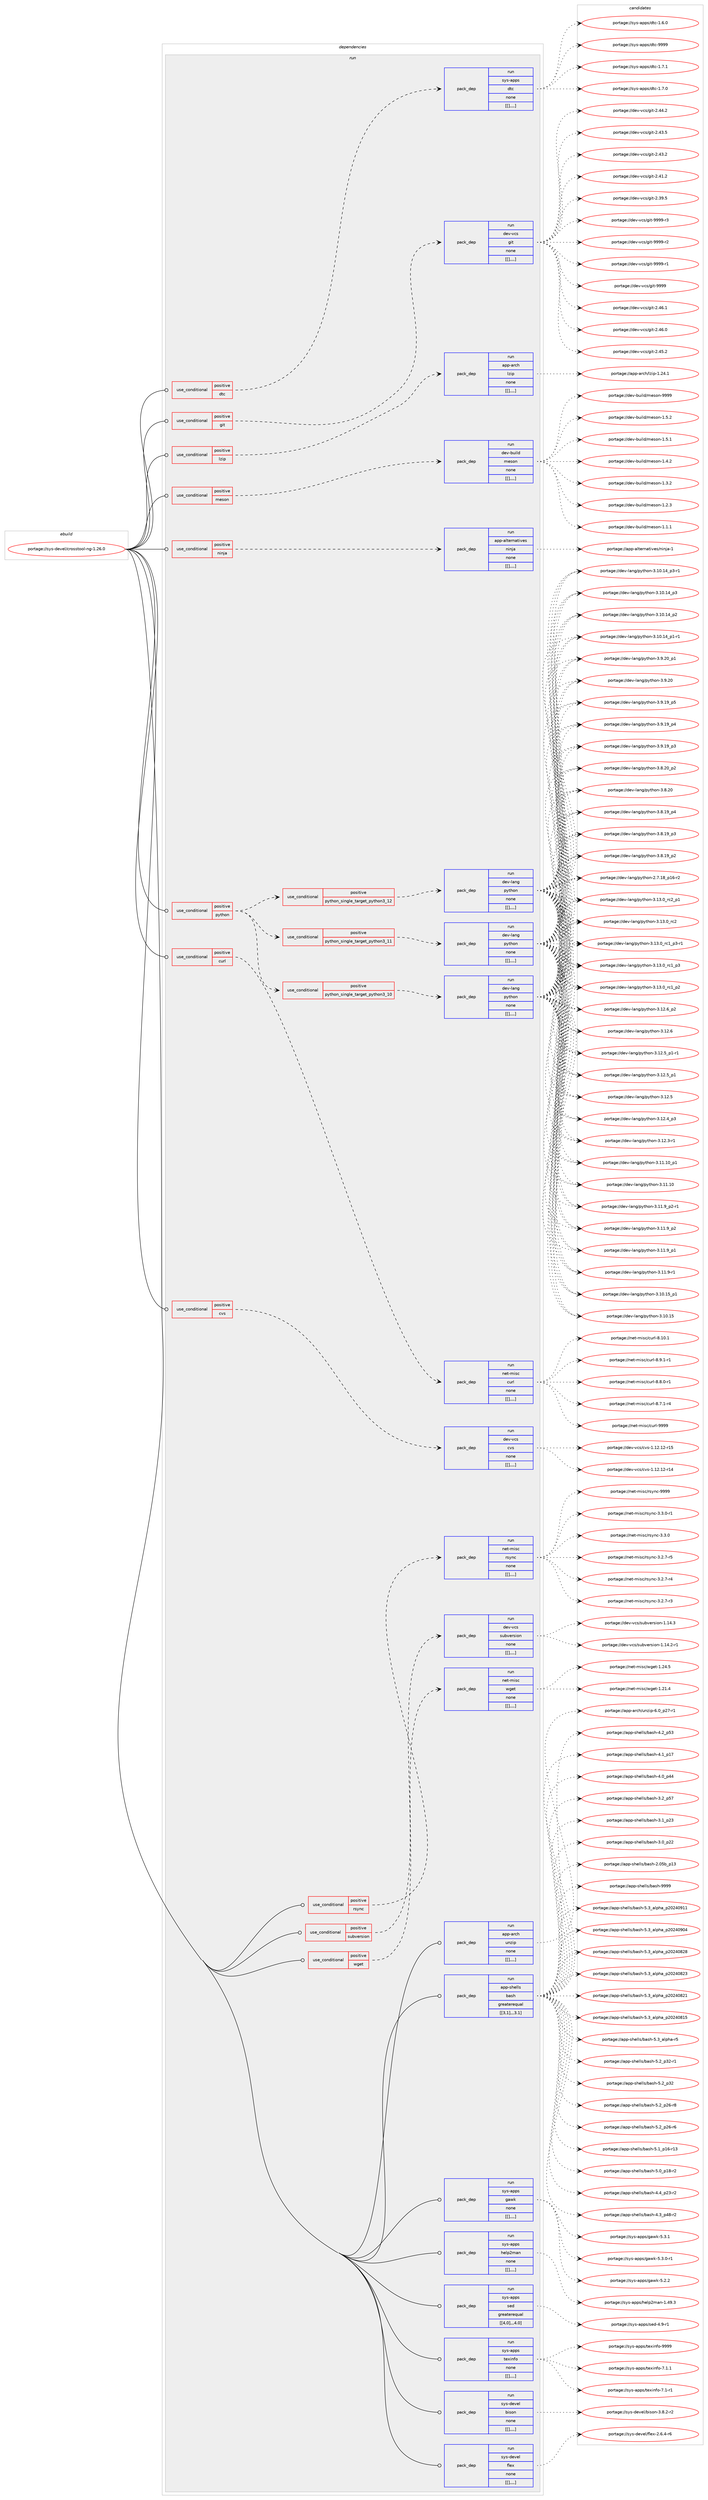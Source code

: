 digraph prolog {

# *************
# Graph options
# *************

newrank=true;
concentrate=true;
compound=true;
graph [rankdir=LR,fontname=Helvetica,fontsize=10,ranksep=1.5];#, ranksep=2.5, nodesep=0.2];
edge  [arrowhead=vee];
node  [fontname=Helvetica,fontsize=10];

# **********
# The ebuild
# **********

subgraph cluster_leftcol {
color=gray;
label=<<i>ebuild</i>>;
id [label="portage://sys-devel/crosstool-ng-1.26.0", color=red, width=4, href="../sys-devel/crosstool-ng-1.26.0.svg"];
}

# ****************
# The dependencies
# ****************

subgraph cluster_midcol {
color=gray;
label=<<i>dependencies</i>>;
subgraph cluster_compile {
fillcolor="#eeeeee";
style=filled;
label=<<i>compile</i>>;
}
subgraph cluster_compileandrun {
fillcolor="#eeeeee";
style=filled;
label=<<i>compile and run</i>>;
}
subgraph cluster_run {
fillcolor="#eeeeee";
style=filled;
label=<<i>run</i>>;
subgraph cond119960 {
dependency445846 [label=<<TABLE BORDER="0" CELLBORDER="1" CELLSPACING="0" CELLPADDING="4"><TR><TD ROWSPAN="3" CELLPADDING="10">use_conditional</TD></TR><TR><TD>positive</TD></TR><TR><TD>curl</TD></TR></TABLE>>, shape=none, color=red];
subgraph pack322921 {
dependency445847 [label=<<TABLE BORDER="0" CELLBORDER="1" CELLSPACING="0" CELLPADDING="4" WIDTH="220"><TR><TD ROWSPAN="6" CELLPADDING="30">pack_dep</TD></TR><TR><TD WIDTH="110">run</TD></TR><TR><TD>net-misc</TD></TR><TR><TD>curl</TD></TR><TR><TD>none</TD></TR><TR><TD>[[],,,,]</TD></TR></TABLE>>, shape=none, color=blue];
}
dependency445846:e -> dependency445847:w [weight=20,style="dashed",arrowhead="vee"];
}
id:e -> dependency445846:w [weight=20,style="solid",arrowhead="odot"];
subgraph cond119961 {
dependency445848 [label=<<TABLE BORDER="0" CELLBORDER="1" CELLSPACING="0" CELLPADDING="4"><TR><TD ROWSPAN="3" CELLPADDING="10">use_conditional</TD></TR><TR><TD>positive</TD></TR><TR><TD>cvs</TD></TR></TABLE>>, shape=none, color=red];
subgraph pack322922 {
dependency445849 [label=<<TABLE BORDER="0" CELLBORDER="1" CELLSPACING="0" CELLPADDING="4" WIDTH="220"><TR><TD ROWSPAN="6" CELLPADDING="30">pack_dep</TD></TR><TR><TD WIDTH="110">run</TD></TR><TR><TD>dev-vcs</TD></TR><TR><TD>cvs</TD></TR><TR><TD>none</TD></TR><TR><TD>[[],,,,]</TD></TR></TABLE>>, shape=none, color=blue];
}
dependency445848:e -> dependency445849:w [weight=20,style="dashed",arrowhead="vee"];
}
id:e -> dependency445848:w [weight=20,style="solid",arrowhead="odot"];
subgraph cond119962 {
dependency445850 [label=<<TABLE BORDER="0" CELLBORDER="1" CELLSPACING="0" CELLPADDING="4"><TR><TD ROWSPAN="3" CELLPADDING="10">use_conditional</TD></TR><TR><TD>positive</TD></TR><TR><TD>dtc</TD></TR></TABLE>>, shape=none, color=red];
subgraph pack322923 {
dependency445851 [label=<<TABLE BORDER="0" CELLBORDER="1" CELLSPACING="0" CELLPADDING="4" WIDTH="220"><TR><TD ROWSPAN="6" CELLPADDING="30">pack_dep</TD></TR><TR><TD WIDTH="110">run</TD></TR><TR><TD>sys-apps</TD></TR><TR><TD>dtc</TD></TR><TR><TD>none</TD></TR><TR><TD>[[],,,,]</TD></TR></TABLE>>, shape=none, color=blue];
}
dependency445850:e -> dependency445851:w [weight=20,style="dashed",arrowhead="vee"];
}
id:e -> dependency445850:w [weight=20,style="solid",arrowhead="odot"];
subgraph cond119963 {
dependency445852 [label=<<TABLE BORDER="0" CELLBORDER="1" CELLSPACING="0" CELLPADDING="4"><TR><TD ROWSPAN="3" CELLPADDING="10">use_conditional</TD></TR><TR><TD>positive</TD></TR><TR><TD>git</TD></TR></TABLE>>, shape=none, color=red];
subgraph pack322924 {
dependency445853 [label=<<TABLE BORDER="0" CELLBORDER="1" CELLSPACING="0" CELLPADDING="4" WIDTH="220"><TR><TD ROWSPAN="6" CELLPADDING="30">pack_dep</TD></TR><TR><TD WIDTH="110">run</TD></TR><TR><TD>dev-vcs</TD></TR><TR><TD>git</TD></TR><TR><TD>none</TD></TR><TR><TD>[[],,,,]</TD></TR></TABLE>>, shape=none, color=blue];
}
dependency445852:e -> dependency445853:w [weight=20,style="dashed",arrowhead="vee"];
}
id:e -> dependency445852:w [weight=20,style="solid",arrowhead="odot"];
subgraph cond119964 {
dependency445854 [label=<<TABLE BORDER="0" CELLBORDER="1" CELLSPACING="0" CELLPADDING="4"><TR><TD ROWSPAN="3" CELLPADDING="10">use_conditional</TD></TR><TR><TD>positive</TD></TR><TR><TD>lzip</TD></TR></TABLE>>, shape=none, color=red];
subgraph pack322925 {
dependency445855 [label=<<TABLE BORDER="0" CELLBORDER="1" CELLSPACING="0" CELLPADDING="4" WIDTH="220"><TR><TD ROWSPAN="6" CELLPADDING="30">pack_dep</TD></TR><TR><TD WIDTH="110">run</TD></TR><TR><TD>app-arch</TD></TR><TR><TD>lzip</TD></TR><TR><TD>none</TD></TR><TR><TD>[[],,,,]</TD></TR></TABLE>>, shape=none, color=blue];
}
dependency445854:e -> dependency445855:w [weight=20,style="dashed",arrowhead="vee"];
}
id:e -> dependency445854:w [weight=20,style="solid",arrowhead="odot"];
subgraph cond119965 {
dependency445856 [label=<<TABLE BORDER="0" CELLBORDER="1" CELLSPACING="0" CELLPADDING="4"><TR><TD ROWSPAN="3" CELLPADDING="10">use_conditional</TD></TR><TR><TD>positive</TD></TR><TR><TD>meson</TD></TR></TABLE>>, shape=none, color=red];
subgraph pack322926 {
dependency445857 [label=<<TABLE BORDER="0" CELLBORDER="1" CELLSPACING="0" CELLPADDING="4" WIDTH="220"><TR><TD ROWSPAN="6" CELLPADDING="30">pack_dep</TD></TR><TR><TD WIDTH="110">run</TD></TR><TR><TD>dev-build</TD></TR><TR><TD>meson</TD></TR><TR><TD>none</TD></TR><TR><TD>[[],,,,]</TD></TR></TABLE>>, shape=none, color=blue];
}
dependency445856:e -> dependency445857:w [weight=20,style="dashed",arrowhead="vee"];
}
id:e -> dependency445856:w [weight=20,style="solid",arrowhead="odot"];
subgraph cond119966 {
dependency445858 [label=<<TABLE BORDER="0" CELLBORDER="1" CELLSPACING="0" CELLPADDING="4"><TR><TD ROWSPAN="3" CELLPADDING="10">use_conditional</TD></TR><TR><TD>positive</TD></TR><TR><TD>ninja</TD></TR></TABLE>>, shape=none, color=red];
subgraph pack322927 {
dependency445859 [label=<<TABLE BORDER="0" CELLBORDER="1" CELLSPACING="0" CELLPADDING="4" WIDTH="220"><TR><TD ROWSPAN="6" CELLPADDING="30">pack_dep</TD></TR><TR><TD WIDTH="110">run</TD></TR><TR><TD>app-alternatives</TD></TR><TR><TD>ninja</TD></TR><TR><TD>none</TD></TR><TR><TD>[[],,,,]</TD></TR></TABLE>>, shape=none, color=blue];
}
dependency445858:e -> dependency445859:w [weight=20,style="dashed",arrowhead="vee"];
}
id:e -> dependency445858:w [weight=20,style="solid",arrowhead="odot"];
subgraph cond119967 {
dependency445860 [label=<<TABLE BORDER="0" CELLBORDER="1" CELLSPACING="0" CELLPADDING="4"><TR><TD ROWSPAN="3" CELLPADDING="10">use_conditional</TD></TR><TR><TD>positive</TD></TR><TR><TD>python</TD></TR></TABLE>>, shape=none, color=red];
subgraph cond119968 {
dependency445861 [label=<<TABLE BORDER="0" CELLBORDER="1" CELLSPACING="0" CELLPADDING="4"><TR><TD ROWSPAN="3" CELLPADDING="10">use_conditional</TD></TR><TR><TD>positive</TD></TR><TR><TD>python_single_target_python3_10</TD></TR></TABLE>>, shape=none, color=red];
subgraph pack322928 {
dependency445862 [label=<<TABLE BORDER="0" CELLBORDER="1" CELLSPACING="0" CELLPADDING="4" WIDTH="220"><TR><TD ROWSPAN="6" CELLPADDING="30">pack_dep</TD></TR><TR><TD WIDTH="110">run</TD></TR><TR><TD>dev-lang</TD></TR><TR><TD>python</TD></TR><TR><TD>none</TD></TR><TR><TD>[[],,,,]</TD></TR></TABLE>>, shape=none, color=blue];
}
dependency445861:e -> dependency445862:w [weight=20,style="dashed",arrowhead="vee"];
}
dependency445860:e -> dependency445861:w [weight=20,style="dashed",arrowhead="vee"];
subgraph cond119969 {
dependency445863 [label=<<TABLE BORDER="0" CELLBORDER="1" CELLSPACING="0" CELLPADDING="4"><TR><TD ROWSPAN="3" CELLPADDING="10">use_conditional</TD></TR><TR><TD>positive</TD></TR><TR><TD>python_single_target_python3_11</TD></TR></TABLE>>, shape=none, color=red];
subgraph pack322929 {
dependency445864 [label=<<TABLE BORDER="0" CELLBORDER="1" CELLSPACING="0" CELLPADDING="4" WIDTH="220"><TR><TD ROWSPAN="6" CELLPADDING="30">pack_dep</TD></TR><TR><TD WIDTH="110">run</TD></TR><TR><TD>dev-lang</TD></TR><TR><TD>python</TD></TR><TR><TD>none</TD></TR><TR><TD>[[],,,,]</TD></TR></TABLE>>, shape=none, color=blue];
}
dependency445863:e -> dependency445864:w [weight=20,style="dashed",arrowhead="vee"];
}
dependency445860:e -> dependency445863:w [weight=20,style="dashed",arrowhead="vee"];
subgraph cond119970 {
dependency445865 [label=<<TABLE BORDER="0" CELLBORDER="1" CELLSPACING="0" CELLPADDING="4"><TR><TD ROWSPAN="3" CELLPADDING="10">use_conditional</TD></TR><TR><TD>positive</TD></TR><TR><TD>python_single_target_python3_12</TD></TR></TABLE>>, shape=none, color=red];
subgraph pack322930 {
dependency445866 [label=<<TABLE BORDER="0" CELLBORDER="1" CELLSPACING="0" CELLPADDING="4" WIDTH="220"><TR><TD ROWSPAN="6" CELLPADDING="30">pack_dep</TD></TR><TR><TD WIDTH="110">run</TD></TR><TR><TD>dev-lang</TD></TR><TR><TD>python</TD></TR><TR><TD>none</TD></TR><TR><TD>[[],,,,]</TD></TR></TABLE>>, shape=none, color=blue];
}
dependency445865:e -> dependency445866:w [weight=20,style="dashed",arrowhead="vee"];
}
dependency445860:e -> dependency445865:w [weight=20,style="dashed",arrowhead="vee"];
}
id:e -> dependency445860:w [weight=20,style="solid",arrowhead="odot"];
subgraph cond119971 {
dependency445867 [label=<<TABLE BORDER="0" CELLBORDER="1" CELLSPACING="0" CELLPADDING="4"><TR><TD ROWSPAN="3" CELLPADDING="10">use_conditional</TD></TR><TR><TD>positive</TD></TR><TR><TD>rsync</TD></TR></TABLE>>, shape=none, color=red];
subgraph pack322931 {
dependency445868 [label=<<TABLE BORDER="0" CELLBORDER="1" CELLSPACING="0" CELLPADDING="4" WIDTH="220"><TR><TD ROWSPAN="6" CELLPADDING="30">pack_dep</TD></TR><TR><TD WIDTH="110">run</TD></TR><TR><TD>net-misc</TD></TR><TR><TD>rsync</TD></TR><TR><TD>none</TD></TR><TR><TD>[[],,,,]</TD></TR></TABLE>>, shape=none, color=blue];
}
dependency445867:e -> dependency445868:w [weight=20,style="dashed",arrowhead="vee"];
}
id:e -> dependency445867:w [weight=20,style="solid",arrowhead="odot"];
subgraph cond119972 {
dependency445869 [label=<<TABLE BORDER="0" CELLBORDER="1" CELLSPACING="0" CELLPADDING="4"><TR><TD ROWSPAN="3" CELLPADDING="10">use_conditional</TD></TR><TR><TD>positive</TD></TR><TR><TD>subversion</TD></TR></TABLE>>, shape=none, color=red];
subgraph pack322932 {
dependency445870 [label=<<TABLE BORDER="0" CELLBORDER="1" CELLSPACING="0" CELLPADDING="4" WIDTH="220"><TR><TD ROWSPAN="6" CELLPADDING="30">pack_dep</TD></TR><TR><TD WIDTH="110">run</TD></TR><TR><TD>dev-vcs</TD></TR><TR><TD>subversion</TD></TR><TR><TD>none</TD></TR><TR><TD>[[],,,,]</TD></TR></TABLE>>, shape=none, color=blue];
}
dependency445869:e -> dependency445870:w [weight=20,style="dashed",arrowhead="vee"];
}
id:e -> dependency445869:w [weight=20,style="solid",arrowhead="odot"];
subgraph cond119973 {
dependency445871 [label=<<TABLE BORDER="0" CELLBORDER="1" CELLSPACING="0" CELLPADDING="4"><TR><TD ROWSPAN="3" CELLPADDING="10">use_conditional</TD></TR><TR><TD>positive</TD></TR><TR><TD>wget</TD></TR></TABLE>>, shape=none, color=red];
subgraph pack322933 {
dependency445872 [label=<<TABLE BORDER="0" CELLBORDER="1" CELLSPACING="0" CELLPADDING="4" WIDTH="220"><TR><TD ROWSPAN="6" CELLPADDING="30">pack_dep</TD></TR><TR><TD WIDTH="110">run</TD></TR><TR><TD>net-misc</TD></TR><TR><TD>wget</TD></TR><TR><TD>none</TD></TR><TR><TD>[[],,,,]</TD></TR></TABLE>>, shape=none, color=blue];
}
dependency445871:e -> dependency445872:w [weight=20,style="dashed",arrowhead="vee"];
}
id:e -> dependency445871:w [weight=20,style="solid",arrowhead="odot"];
subgraph pack322934 {
dependency445873 [label=<<TABLE BORDER="0" CELLBORDER="1" CELLSPACING="0" CELLPADDING="4" WIDTH="220"><TR><TD ROWSPAN="6" CELLPADDING="30">pack_dep</TD></TR><TR><TD WIDTH="110">run</TD></TR><TR><TD>app-arch</TD></TR><TR><TD>unzip</TD></TR><TR><TD>none</TD></TR><TR><TD>[[],,,,]</TD></TR></TABLE>>, shape=none, color=blue];
}
id:e -> dependency445873:w [weight=20,style="solid",arrowhead="odot"];
subgraph pack322935 {
dependency445874 [label=<<TABLE BORDER="0" CELLBORDER="1" CELLSPACING="0" CELLPADDING="4" WIDTH="220"><TR><TD ROWSPAN="6" CELLPADDING="30">pack_dep</TD></TR><TR><TD WIDTH="110">run</TD></TR><TR><TD>app-shells</TD></TR><TR><TD>bash</TD></TR><TR><TD>greaterequal</TD></TR><TR><TD>[[3,1],,,3.1]</TD></TR></TABLE>>, shape=none, color=blue];
}
id:e -> dependency445874:w [weight=20,style="solid",arrowhead="odot"];
subgraph pack322936 {
dependency445875 [label=<<TABLE BORDER="0" CELLBORDER="1" CELLSPACING="0" CELLPADDING="4" WIDTH="220"><TR><TD ROWSPAN="6" CELLPADDING="30">pack_dep</TD></TR><TR><TD WIDTH="110">run</TD></TR><TR><TD>sys-apps</TD></TR><TR><TD>gawk</TD></TR><TR><TD>none</TD></TR><TR><TD>[[],,,,]</TD></TR></TABLE>>, shape=none, color=blue];
}
id:e -> dependency445875:w [weight=20,style="solid",arrowhead="odot"];
subgraph pack322937 {
dependency445876 [label=<<TABLE BORDER="0" CELLBORDER="1" CELLSPACING="0" CELLPADDING="4" WIDTH="220"><TR><TD ROWSPAN="6" CELLPADDING="30">pack_dep</TD></TR><TR><TD WIDTH="110">run</TD></TR><TR><TD>sys-apps</TD></TR><TR><TD>help2man</TD></TR><TR><TD>none</TD></TR><TR><TD>[[],,,,]</TD></TR></TABLE>>, shape=none, color=blue];
}
id:e -> dependency445876:w [weight=20,style="solid",arrowhead="odot"];
subgraph pack322938 {
dependency445877 [label=<<TABLE BORDER="0" CELLBORDER="1" CELLSPACING="0" CELLPADDING="4" WIDTH="220"><TR><TD ROWSPAN="6" CELLPADDING="30">pack_dep</TD></TR><TR><TD WIDTH="110">run</TD></TR><TR><TD>sys-apps</TD></TR><TR><TD>sed</TD></TR><TR><TD>greaterequal</TD></TR><TR><TD>[[4,0],,,4.0]</TD></TR></TABLE>>, shape=none, color=blue];
}
id:e -> dependency445877:w [weight=20,style="solid",arrowhead="odot"];
subgraph pack322939 {
dependency445878 [label=<<TABLE BORDER="0" CELLBORDER="1" CELLSPACING="0" CELLPADDING="4" WIDTH="220"><TR><TD ROWSPAN="6" CELLPADDING="30">pack_dep</TD></TR><TR><TD WIDTH="110">run</TD></TR><TR><TD>sys-apps</TD></TR><TR><TD>texinfo</TD></TR><TR><TD>none</TD></TR><TR><TD>[[],,,,]</TD></TR></TABLE>>, shape=none, color=blue];
}
id:e -> dependency445878:w [weight=20,style="solid",arrowhead="odot"];
subgraph pack322940 {
dependency445879 [label=<<TABLE BORDER="0" CELLBORDER="1" CELLSPACING="0" CELLPADDING="4" WIDTH="220"><TR><TD ROWSPAN="6" CELLPADDING="30">pack_dep</TD></TR><TR><TD WIDTH="110">run</TD></TR><TR><TD>sys-devel</TD></TR><TR><TD>bison</TD></TR><TR><TD>none</TD></TR><TR><TD>[[],,,,]</TD></TR></TABLE>>, shape=none, color=blue];
}
id:e -> dependency445879:w [weight=20,style="solid",arrowhead="odot"];
subgraph pack322941 {
dependency445880 [label=<<TABLE BORDER="0" CELLBORDER="1" CELLSPACING="0" CELLPADDING="4" WIDTH="220"><TR><TD ROWSPAN="6" CELLPADDING="30">pack_dep</TD></TR><TR><TD WIDTH="110">run</TD></TR><TR><TD>sys-devel</TD></TR><TR><TD>flex</TD></TR><TR><TD>none</TD></TR><TR><TD>[[],,,,]</TD></TR></TABLE>>, shape=none, color=blue];
}
id:e -> dependency445880:w [weight=20,style="solid",arrowhead="odot"];
}
}

# **************
# The candidates
# **************

subgraph cluster_choices {
rank=same;
color=gray;
label=<<i>candidates</i>>;

subgraph choice322921 {
color=black;
nodesep=1;
choice110101116451091051159947991171141084557575757 [label="portage://net-misc/curl-9999", color=red, width=4,href="../net-misc/curl-9999.svg"];
choice1101011164510910511599479911711410845564649484649 [label="portage://net-misc/curl-8.10.1", color=red, width=4,href="../net-misc/curl-8.10.1.svg"];
choice110101116451091051159947991171141084556465746494511449 [label="portage://net-misc/curl-8.9.1-r1", color=red, width=4,href="../net-misc/curl-8.9.1-r1.svg"];
choice110101116451091051159947991171141084556465646484511449 [label="portage://net-misc/curl-8.8.0-r1", color=red, width=4,href="../net-misc/curl-8.8.0-r1.svg"];
choice110101116451091051159947991171141084556465546494511452 [label="portage://net-misc/curl-8.7.1-r4", color=red, width=4,href="../net-misc/curl-8.7.1-r4.svg"];
dependency445847:e -> choice110101116451091051159947991171141084557575757:w [style=dotted,weight="100"];
dependency445847:e -> choice1101011164510910511599479911711410845564649484649:w [style=dotted,weight="100"];
dependency445847:e -> choice110101116451091051159947991171141084556465746494511449:w [style=dotted,weight="100"];
dependency445847:e -> choice110101116451091051159947991171141084556465646484511449:w [style=dotted,weight="100"];
dependency445847:e -> choice110101116451091051159947991171141084556465546494511452:w [style=dotted,weight="100"];
}
subgraph choice322922 {
color=black;
nodesep=1;
choice100101118451189911547991181154549464950464950451144953 [label="portage://dev-vcs/cvs-1.12.12-r15", color=red, width=4,href="../dev-vcs/cvs-1.12.12-r15.svg"];
choice100101118451189911547991181154549464950464950451144952 [label="portage://dev-vcs/cvs-1.12.12-r14", color=red, width=4,href="../dev-vcs/cvs-1.12.12-r14.svg"];
dependency445849:e -> choice100101118451189911547991181154549464950464950451144953:w [style=dotted,weight="100"];
dependency445849:e -> choice100101118451189911547991181154549464950464950451144952:w [style=dotted,weight="100"];
}
subgraph choice322923 {
color=black;
nodesep=1;
choice115121115459711211211547100116994557575757 [label="portage://sys-apps/dtc-9999", color=red, width=4,href="../sys-apps/dtc-9999.svg"];
choice11512111545971121121154710011699454946554649 [label="portage://sys-apps/dtc-1.7.1", color=red, width=4,href="../sys-apps/dtc-1.7.1.svg"];
choice11512111545971121121154710011699454946554648 [label="portage://sys-apps/dtc-1.7.0", color=red, width=4,href="../sys-apps/dtc-1.7.0.svg"];
choice11512111545971121121154710011699454946544648 [label="portage://sys-apps/dtc-1.6.0", color=red, width=4,href="../sys-apps/dtc-1.6.0.svg"];
dependency445851:e -> choice115121115459711211211547100116994557575757:w [style=dotted,weight="100"];
dependency445851:e -> choice11512111545971121121154710011699454946554649:w [style=dotted,weight="100"];
dependency445851:e -> choice11512111545971121121154710011699454946554648:w [style=dotted,weight="100"];
dependency445851:e -> choice11512111545971121121154710011699454946544648:w [style=dotted,weight="100"];
}
subgraph choice322924 {
color=black;
nodesep=1;
choice10010111845118991154710310511645575757574511451 [label="portage://dev-vcs/git-9999-r3", color=red, width=4,href="../dev-vcs/git-9999-r3.svg"];
choice10010111845118991154710310511645575757574511450 [label="portage://dev-vcs/git-9999-r2", color=red, width=4,href="../dev-vcs/git-9999-r2.svg"];
choice10010111845118991154710310511645575757574511449 [label="portage://dev-vcs/git-9999-r1", color=red, width=4,href="../dev-vcs/git-9999-r1.svg"];
choice1001011184511899115471031051164557575757 [label="portage://dev-vcs/git-9999", color=red, width=4,href="../dev-vcs/git-9999.svg"];
choice10010111845118991154710310511645504652544649 [label="portage://dev-vcs/git-2.46.1", color=red, width=4,href="../dev-vcs/git-2.46.1.svg"];
choice10010111845118991154710310511645504652544648 [label="portage://dev-vcs/git-2.46.0", color=red, width=4,href="../dev-vcs/git-2.46.0.svg"];
choice10010111845118991154710310511645504652534650 [label="portage://dev-vcs/git-2.45.2", color=red, width=4,href="../dev-vcs/git-2.45.2.svg"];
choice10010111845118991154710310511645504652524650 [label="portage://dev-vcs/git-2.44.2", color=red, width=4,href="../dev-vcs/git-2.44.2.svg"];
choice10010111845118991154710310511645504652514653 [label="portage://dev-vcs/git-2.43.5", color=red, width=4,href="../dev-vcs/git-2.43.5.svg"];
choice10010111845118991154710310511645504652514650 [label="portage://dev-vcs/git-2.43.2", color=red, width=4,href="../dev-vcs/git-2.43.2.svg"];
choice10010111845118991154710310511645504652494650 [label="portage://dev-vcs/git-2.41.2", color=red, width=4,href="../dev-vcs/git-2.41.2.svg"];
choice10010111845118991154710310511645504651574653 [label="portage://dev-vcs/git-2.39.5", color=red, width=4,href="../dev-vcs/git-2.39.5.svg"];
dependency445853:e -> choice10010111845118991154710310511645575757574511451:w [style=dotted,weight="100"];
dependency445853:e -> choice10010111845118991154710310511645575757574511450:w [style=dotted,weight="100"];
dependency445853:e -> choice10010111845118991154710310511645575757574511449:w [style=dotted,weight="100"];
dependency445853:e -> choice1001011184511899115471031051164557575757:w [style=dotted,weight="100"];
dependency445853:e -> choice10010111845118991154710310511645504652544649:w [style=dotted,weight="100"];
dependency445853:e -> choice10010111845118991154710310511645504652544648:w [style=dotted,weight="100"];
dependency445853:e -> choice10010111845118991154710310511645504652534650:w [style=dotted,weight="100"];
dependency445853:e -> choice10010111845118991154710310511645504652524650:w [style=dotted,weight="100"];
dependency445853:e -> choice10010111845118991154710310511645504652514653:w [style=dotted,weight="100"];
dependency445853:e -> choice10010111845118991154710310511645504652514650:w [style=dotted,weight="100"];
dependency445853:e -> choice10010111845118991154710310511645504652494650:w [style=dotted,weight="100"];
dependency445853:e -> choice10010111845118991154710310511645504651574653:w [style=dotted,weight="100"];
}
subgraph choice322925 {
color=black;
nodesep=1;
choice971121124597114991044710812210511245494650524649 [label="portage://app-arch/lzip-1.24.1", color=red, width=4,href="../app-arch/lzip-1.24.1.svg"];
dependency445855:e -> choice971121124597114991044710812210511245494650524649:w [style=dotted,weight="100"];
}
subgraph choice322926 {
color=black;
nodesep=1;
choice1001011184598117105108100471091011151111104557575757 [label="portage://dev-build/meson-9999", color=red, width=4,href="../dev-build/meson-9999.svg"];
choice100101118459811710510810047109101115111110454946534650 [label="portage://dev-build/meson-1.5.2", color=red, width=4,href="../dev-build/meson-1.5.2.svg"];
choice100101118459811710510810047109101115111110454946534649 [label="portage://dev-build/meson-1.5.1", color=red, width=4,href="../dev-build/meson-1.5.1.svg"];
choice100101118459811710510810047109101115111110454946524650 [label="portage://dev-build/meson-1.4.2", color=red, width=4,href="../dev-build/meson-1.4.2.svg"];
choice100101118459811710510810047109101115111110454946514650 [label="portage://dev-build/meson-1.3.2", color=red, width=4,href="../dev-build/meson-1.3.2.svg"];
choice100101118459811710510810047109101115111110454946504651 [label="portage://dev-build/meson-1.2.3", color=red, width=4,href="../dev-build/meson-1.2.3.svg"];
choice100101118459811710510810047109101115111110454946494649 [label="portage://dev-build/meson-1.1.1", color=red, width=4,href="../dev-build/meson-1.1.1.svg"];
dependency445857:e -> choice1001011184598117105108100471091011151111104557575757:w [style=dotted,weight="100"];
dependency445857:e -> choice100101118459811710510810047109101115111110454946534650:w [style=dotted,weight="100"];
dependency445857:e -> choice100101118459811710510810047109101115111110454946534649:w [style=dotted,weight="100"];
dependency445857:e -> choice100101118459811710510810047109101115111110454946524650:w [style=dotted,weight="100"];
dependency445857:e -> choice100101118459811710510810047109101115111110454946514650:w [style=dotted,weight="100"];
dependency445857:e -> choice100101118459811710510810047109101115111110454946504651:w [style=dotted,weight="100"];
dependency445857:e -> choice100101118459811710510810047109101115111110454946494649:w [style=dotted,weight="100"];
}
subgraph choice322927 {
color=black;
nodesep=1;
choice9711211245971081161011141109711610511810111547110105110106974549 [label="portage://app-alternatives/ninja-1", color=red, width=4,href="../app-alternatives/ninja-1.svg"];
dependency445859:e -> choice9711211245971081161011141109711610511810111547110105110106974549:w [style=dotted,weight="100"];
}
subgraph choice322928 {
color=black;
nodesep=1;
choice100101118451089711010347112121116104111110455146495146489511499509511249 [label="portage://dev-lang/python-3.13.0_rc2_p1", color=red, width=4,href="../dev-lang/python-3.13.0_rc2_p1.svg"];
choice10010111845108971101034711212111610411111045514649514648951149950 [label="portage://dev-lang/python-3.13.0_rc2", color=red, width=4,href="../dev-lang/python-3.13.0_rc2.svg"];
choice1001011184510897110103471121211161041111104551464951464895114994995112514511449 [label="portage://dev-lang/python-3.13.0_rc1_p3-r1", color=red, width=4,href="../dev-lang/python-3.13.0_rc1_p3-r1.svg"];
choice100101118451089711010347112121116104111110455146495146489511499499511251 [label="portage://dev-lang/python-3.13.0_rc1_p3", color=red, width=4,href="../dev-lang/python-3.13.0_rc1_p3.svg"];
choice100101118451089711010347112121116104111110455146495146489511499499511250 [label="portage://dev-lang/python-3.13.0_rc1_p2", color=red, width=4,href="../dev-lang/python-3.13.0_rc1_p2.svg"];
choice100101118451089711010347112121116104111110455146495046549511250 [label="portage://dev-lang/python-3.12.6_p2", color=red, width=4,href="../dev-lang/python-3.12.6_p2.svg"];
choice10010111845108971101034711212111610411111045514649504654 [label="portage://dev-lang/python-3.12.6", color=red, width=4,href="../dev-lang/python-3.12.6.svg"];
choice1001011184510897110103471121211161041111104551464950465395112494511449 [label="portage://dev-lang/python-3.12.5_p1-r1", color=red, width=4,href="../dev-lang/python-3.12.5_p1-r1.svg"];
choice100101118451089711010347112121116104111110455146495046539511249 [label="portage://dev-lang/python-3.12.5_p1", color=red, width=4,href="../dev-lang/python-3.12.5_p1.svg"];
choice10010111845108971101034711212111610411111045514649504653 [label="portage://dev-lang/python-3.12.5", color=red, width=4,href="../dev-lang/python-3.12.5.svg"];
choice100101118451089711010347112121116104111110455146495046529511251 [label="portage://dev-lang/python-3.12.4_p3", color=red, width=4,href="../dev-lang/python-3.12.4_p3.svg"];
choice100101118451089711010347112121116104111110455146495046514511449 [label="portage://dev-lang/python-3.12.3-r1", color=red, width=4,href="../dev-lang/python-3.12.3-r1.svg"];
choice10010111845108971101034711212111610411111045514649494649489511249 [label="portage://dev-lang/python-3.11.10_p1", color=red, width=4,href="../dev-lang/python-3.11.10_p1.svg"];
choice1001011184510897110103471121211161041111104551464949464948 [label="portage://dev-lang/python-3.11.10", color=red, width=4,href="../dev-lang/python-3.11.10.svg"];
choice1001011184510897110103471121211161041111104551464949465795112504511449 [label="portage://dev-lang/python-3.11.9_p2-r1", color=red, width=4,href="../dev-lang/python-3.11.9_p2-r1.svg"];
choice100101118451089711010347112121116104111110455146494946579511250 [label="portage://dev-lang/python-3.11.9_p2", color=red, width=4,href="../dev-lang/python-3.11.9_p2.svg"];
choice100101118451089711010347112121116104111110455146494946579511249 [label="portage://dev-lang/python-3.11.9_p1", color=red, width=4,href="../dev-lang/python-3.11.9_p1.svg"];
choice100101118451089711010347112121116104111110455146494946574511449 [label="portage://dev-lang/python-3.11.9-r1", color=red, width=4,href="../dev-lang/python-3.11.9-r1.svg"];
choice10010111845108971101034711212111610411111045514649484649539511249 [label="portage://dev-lang/python-3.10.15_p1", color=red, width=4,href="../dev-lang/python-3.10.15_p1.svg"];
choice1001011184510897110103471121211161041111104551464948464953 [label="portage://dev-lang/python-3.10.15", color=red, width=4,href="../dev-lang/python-3.10.15.svg"];
choice100101118451089711010347112121116104111110455146494846495295112514511449 [label="portage://dev-lang/python-3.10.14_p3-r1", color=red, width=4,href="../dev-lang/python-3.10.14_p3-r1.svg"];
choice10010111845108971101034711212111610411111045514649484649529511251 [label="portage://dev-lang/python-3.10.14_p3", color=red, width=4,href="../dev-lang/python-3.10.14_p3.svg"];
choice10010111845108971101034711212111610411111045514649484649529511250 [label="portage://dev-lang/python-3.10.14_p2", color=red, width=4,href="../dev-lang/python-3.10.14_p2.svg"];
choice100101118451089711010347112121116104111110455146494846495295112494511449 [label="portage://dev-lang/python-3.10.14_p1-r1", color=red, width=4,href="../dev-lang/python-3.10.14_p1-r1.svg"];
choice100101118451089711010347112121116104111110455146574650489511249 [label="portage://dev-lang/python-3.9.20_p1", color=red, width=4,href="../dev-lang/python-3.9.20_p1.svg"];
choice10010111845108971101034711212111610411111045514657465048 [label="portage://dev-lang/python-3.9.20", color=red, width=4,href="../dev-lang/python-3.9.20.svg"];
choice100101118451089711010347112121116104111110455146574649579511253 [label="portage://dev-lang/python-3.9.19_p5", color=red, width=4,href="../dev-lang/python-3.9.19_p5.svg"];
choice100101118451089711010347112121116104111110455146574649579511252 [label="portage://dev-lang/python-3.9.19_p4", color=red, width=4,href="../dev-lang/python-3.9.19_p4.svg"];
choice100101118451089711010347112121116104111110455146574649579511251 [label="portage://dev-lang/python-3.9.19_p3", color=red, width=4,href="../dev-lang/python-3.9.19_p3.svg"];
choice100101118451089711010347112121116104111110455146564650489511250 [label="portage://dev-lang/python-3.8.20_p2", color=red, width=4,href="../dev-lang/python-3.8.20_p2.svg"];
choice10010111845108971101034711212111610411111045514656465048 [label="portage://dev-lang/python-3.8.20", color=red, width=4,href="../dev-lang/python-3.8.20.svg"];
choice100101118451089711010347112121116104111110455146564649579511252 [label="portage://dev-lang/python-3.8.19_p4", color=red, width=4,href="../dev-lang/python-3.8.19_p4.svg"];
choice100101118451089711010347112121116104111110455146564649579511251 [label="portage://dev-lang/python-3.8.19_p3", color=red, width=4,href="../dev-lang/python-3.8.19_p3.svg"];
choice100101118451089711010347112121116104111110455146564649579511250 [label="portage://dev-lang/python-3.8.19_p2", color=red, width=4,href="../dev-lang/python-3.8.19_p2.svg"];
choice100101118451089711010347112121116104111110455046554649569511249544511450 [label="portage://dev-lang/python-2.7.18_p16-r2", color=red, width=4,href="../dev-lang/python-2.7.18_p16-r2.svg"];
dependency445862:e -> choice100101118451089711010347112121116104111110455146495146489511499509511249:w [style=dotted,weight="100"];
dependency445862:e -> choice10010111845108971101034711212111610411111045514649514648951149950:w [style=dotted,weight="100"];
dependency445862:e -> choice1001011184510897110103471121211161041111104551464951464895114994995112514511449:w [style=dotted,weight="100"];
dependency445862:e -> choice100101118451089711010347112121116104111110455146495146489511499499511251:w [style=dotted,weight="100"];
dependency445862:e -> choice100101118451089711010347112121116104111110455146495146489511499499511250:w [style=dotted,weight="100"];
dependency445862:e -> choice100101118451089711010347112121116104111110455146495046549511250:w [style=dotted,weight="100"];
dependency445862:e -> choice10010111845108971101034711212111610411111045514649504654:w [style=dotted,weight="100"];
dependency445862:e -> choice1001011184510897110103471121211161041111104551464950465395112494511449:w [style=dotted,weight="100"];
dependency445862:e -> choice100101118451089711010347112121116104111110455146495046539511249:w [style=dotted,weight="100"];
dependency445862:e -> choice10010111845108971101034711212111610411111045514649504653:w [style=dotted,weight="100"];
dependency445862:e -> choice100101118451089711010347112121116104111110455146495046529511251:w [style=dotted,weight="100"];
dependency445862:e -> choice100101118451089711010347112121116104111110455146495046514511449:w [style=dotted,weight="100"];
dependency445862:e -> choice10010111845108971101034711212111610411111045514649494649489511249:w [style=dotted,weight="100"];
dependency445862:e -> choice1001011184510897110103471121211161041111104551464949464948:w [style=dotted,weight="100"];
dependency445862:e -> choice1001011184510897110103471121211161041111104551464949465795112504511449:w [style=dotted,weight="100"];
dependency445862:e -> choice100101118451089711010347112121116104111110455146494946579511250:w [style=dotted,weight="100"];
dependency445862:e -> choice100101118451089711010347112121116104111110455146494946579511249:w [style=dotted,weight="100"];
dependency445862:e -> choice100101118451089711010347112121116104111110455146494946574511449:w [style=dotted,weight="100"];
dependency445862:e -> choice10010111845108971101034711212111610411111045514649484649539511249:w [style=dotted,weight="100"];
dependency445862:e -> choice1001011184510897110103471121211161041111104551464948464953:w [style=dotted,weight="100"];
dependency445862:e -> choice100101118451089711010347112121116104111110455146494846495295112514511449:w [style=dotted,weight="100"];
dependency445862:e -> choice10010111845108971101034711212111610411111045514649484649529511251:w [style=dotted,weight="100"];
dependency445862:e -> choice10010111845108971101034711212111610411111045514649484649529511250:w [style=dotted,weight="100"];
dependency445862:e -> choice100101118451089711010347112121116104111110455146494846495295112494511449:w [style=dotted,weight="100"];
dependency445862:e -> choice100101118451089711010347112121116104111110455146574650489511249:w [style=dotted,weight="100"];
dependency445862:e -> choice10010111845108971101034711212111610411111045514657465048:w [style=dotted,weight="100"];
dependency445862:e -> choice100101118451089711010347112121116104111110455146574649579511253:w [style=dotted,weight="100"];
dependency445862:e -> choice100101118451089711010347112121116104111110455146574649579511252:w [style=dotted,weight="100"];
dependency445862:e -> choice100101118451089711010347112121116104111110455146574649579511251:w [style=dotted,weight="100"];
dependency445862:e -> choice100101118451089711010347112121116104111110455146564650489511250:w [style=dotted,weight="100"];
dependency445862:e -> choice10010111845108971101034711212111610411111045514656465048:w [style=dotted,weight="100"];
dependency445862:e -> choice100101118451089711010347112121116104111110455146564649579511252:w [style=dotted,weight="100"];
dependency445862:e -> choice100101118451089711010347112121116104111110455146564649579511251:w [style=dotted,weight="100"];
dependency445862:e -> choice100101118451089711010347112121116104111110455146564649579511250:w [style=dotted,weight="100"];
dependency445862:e -> choice100101118451089711010347112121116104111110455046554649569511249544511450:w [style=dotted,weight="100"];
}
subgraph choice322929 {
color=black;
nodesep=1;
choice100101118451089711010347112121116104111110455146495146489511499509511249 [label="portage://dev-lang/python-3.13.0_rc2_p1", color=red, width=4,href="../dev-lang/python-3.13.0_rc2_p1.svg"];
choice10010111845108971101034711212111610411111045514649514648951149950 [label="portage://dev-lang/python-3.13.0_rc2", color=red, width=4,href="../dev-lang/python-3.13.0_rc2.svg"];
choice1001011184510897110103471121211161041111104551464951464895114994995112514511449 [label="portage://dev-lang/python-3.13.0_rc1_p3-r1", color=red, width=4,href="../dev-lang/python-3.13.0_rc1_p3-r1.svg"];
choice100101118451089711010347112121116104111110455146495146489511499499511251 [label="portage://dev-lang/python-3.13.0_rc1_p3", color=red, width=4,href="../dev-lang/python-3.13.0_rc1_p3.svg"];
choice100101118451089711010347112121116104111110455146495146489511499499511250 [label="portage://dev-lang/python-3.13.0_rc1_p2", color=red, width=4,href="../dev-lang/python-3.13.0_rc1_p2.svg"];
choice100101118451089711010347112121116104111110455146495046549511250 [label="portage://dev-lang/python-3.12.6_p2", color=red, width=4,href="../dev-lang/python-3.12.6_p2.svg"];
choice10010111845108971101034711212111610411111045514649504654 [label="portage://dev-lang/python-3.12.6", color=red, width=4,href="../dev-lang/python-3.12.6.svg"];
choice1001011184510897110103471121211161041111104551464950465395112494511449 [label="portage://dev-lang/python-3.12.5_p1-r1", color=red, width=4,href="../dev-lang/python-3.12.5_p1-r1.svg"];
choice100101118451089711010347112121116104111110455146495046539511249 [label="portage://dev-lang/python-3.12.5_p1", color=red, width=4,href="../dev-lang/python-3.12.5_p1.svg"];
choice10010111845108971101034711212111610411111045514649504653 [label="portage://dev-lang/python-3.12.5", color=red, width=4,href="../dev-lang/python-3.12.5.svg"];
choice100101118451089711010347112121116104111110455146495046529511251 [label="portage://dev-lang/python-3.12.4_p3", color=red, width=4,href="../dev-lang/python-3.12.4_p3.svg"];
choice100101118451089711010347112121116104111110455146495046514511449 [label="portage://dev-lang/python-3.12.3-r1", color=red, width=4,href="../dev-lang/python-3.12.3-r1.svg"];
choice10010111845108971101034711212111610411111045514649494649489511249 [label="portage://dev-lang/python-3.11.10_p1", color=red, width=4,href="../dev-lang/python-3.11.10_p1.svg"];
choice1001011184510897110103471121211161041111104551464949464948 [label="portage://dev-lang/python-3.11.10", color=red, width=4,href="../dev-lang/python-3.11.10.svg"];
choice1001011184510897110103471121211161041111104551464949465795112504511449 [label="portage://dev-lang/python-3.11.9_p2-r1", color=red, width=4,href="../dev-lang/python-3.11.9_p2-r1.svg"];
choice100101118451089711010347112121116104111110455146494946579511250 [label="portage://dev-lang/python-3.11.9_p2", color=red, width=4,href="../dev-lang/python-3.11.9_p2.svg"];
choice100101118451089711010347112121116104111110455146494946579511249 [label="portage://dev-lang/python-3.11.9_p1", color=red, width=4,href="../dev-lang/python-3.11.9_p1.svg"];
choice100101118451089711010347112121116104111110455146494946574511449 [label="portage://dev-lang/python-3.11.9-r1", color=red, width=4,href="../dev-lang/python-3.11.9-r1.svg"];
choice10010111845108971101034711212111610411111045514649484649539511249 [label="portage://dev-lang/python-3.10.15_p1", color=red, width=4,href="../dev-lang/python-3.10.15_p1.svg"];
choice1001011184510897110103471121211161041111104551464948464953 [label="portage://dev-lang/python-3.10.15", color=red, width=4,href="../dev-lang/python-3.10.15.svg"];
choice100101118451089711010347112121116104111110455146494846495295112514511449 [label="portage://dev-lang/python-3.10.14_p3-r1", color=red, width=4,href="../dev-lang/python-3.10.14_p3-r1.svg"];
choice10010111845108971101034711212111610411111045514649484649529511251 [label="portage://dev-lang/python-3.10.14_p3", color=red, width=4,href="../dev-lang/python-3.10.14_p3.svg"];
choice10010111845108971101034711212111610411111045514649484649529511250 [label="portage://dev-lang/python-3.10.14_p2", color=red, width=4,href="../dev-lang/python-3.10.14_p2.svg"];
choice100101118451089711010347112121116104111110455146494846495295112494511449 [label="portage://dev-lang/python-3.10.14_p1-r1", color=red, width=4,href="../dev-lang/python-3.10.14_p1-r1.svg"];
choice100101118451089711010347112121116104111110455146574650489511249 [label="portage://dev-lang/python-3.9.20_p1", color=red, width=4,href="../dev-lang/python-3.9.20_p1.svg"];
choice10010111845108971101034711212111610411111045514657465048 [label="portage://dev-lang/python-3.9.20", color=red, width=4,href="../dev-lang/python-3.9.20.svg"];
choice100101118451089711010347112121116104111110455146574649579511253 [label="portage://dev-lang/python-3.9.19_p5", color=red, width=4,href="../dev-lang/python-3.9.19_p5.svg"];
choice100101118451089711010347112121116104111110455146574649579511252 [label="portage://dev-lang/python-3.9.19_p4", color=red, width=4,href="../dev-lang/python-3.9.19_p4.svg"];
choice100101118451089711010347112121116104111110455146574649579511251 [label="portage://dev-lang/python-3.9.19_p3", color=red, width=4,href="../dev-lang/python-3.9.19_p3.svg"];
choice100101118451089711010347112121116104111110455146564650489511250 [label="portage://dev-lang/python-3.8.20_p2", color=red, width=4,href="../dev-lang/python-3.8.20_p2.svg"];
choice10010111845108971101034711212111610411111045514656465048 [label="portage://dev-lang/python-3.8.20", color=red, width=4,href="../dev-lang/python-3.8.20.svg"];
choice100101118451089711010347112121116104111110455146564649579511252 [label="portage://dev-lang/python-3.8.19_p4", color=red, width=4,href="../dev-lang/python-3.8.19_p4.svg"];
choice100101118451089711010347112121116104111110455146564649579511251 [label="portage://dev-lang/python-3.8.19_p3", color=red, width=4,href="../dev-lang/python-3.8.19_p3.svg"];
choice100101118451089711010347112121116104111110455146564649579511250 [label="portage://dev-lang/python-3.8.19_p2", color=red, width=4,href="../dev-lang/python-3.8.19_p2.svg"];
choice100101118451089711010347112121116104111110455046554649569511249544511450 [label="portage://dev-lang/python-2.7.18_p16-r2", color=red, width=4,href="../dev-lang/python-2.7.18_p16-r2.svg"];
dependency445864:e -> choice100101118451089711010347112121116104111110455146495146489511499509511249:w [style=dotted,weight="100"];
dependency445864:e -> choice10010111845108971101034711212111610411111045514649514648951149950:w [style=dotted,weight="100"];
dependency445864:e -> choice1001011184510897110103471121211161041111104551464951464895114994995112514511449:w [style=dotted,weight="100"];
dependency445864:e -> choice100101118451089711010347112121116104111110455146495146489511499499511251:w [style=dotted,weight="100"];
dependency445864:e -> choice100101118451089711010347112121116104111110455146495146489511499499511250:w [style=dotted,weight="100"];
dependency445864:e -> choice100101118451089711010347112121116104111110455146495046549511250:w [style=dotted,weight="100"];
dependency445864:e -> choice10010111845108971101034711212111610411111045514649504654:w [style=dotted,weight="100"];
dependency445864:e -> choice1001011184510897110103471121211161041111104551464950465395112494511449:w [style=dotted,weight="100"];
dependency445864:e -> choice100101118451089711010347112121116104111110455146495046539511249:w [style=dotted,weight="100"];
dependency445864:e -> choice10010111845108971101034711212111610411111045514649504653:w [style=dotted,weight="100"];
dependency445864:e -> choice100101118451089711010347112121116104111110455146495046529511251:w [style=dotted,weight="100"];
dependency445864:e -> choice100101118451089711010347112121116104111110455146495046514511449:w [style=dotted,weight="100"];
dependency445864:e -> choice10010111845108971101034711212111610411111045514649494649489511249:w [style=dotted,weight="100"];
dependency445864:e -> choice1001011184510897110103471121211161041111104551464949464948:w [style=dotted,weight="100"];
dependency445864:e -> choice1001011184510897110103471121211161041111104551464949465795112504511449:w [style=dotted,weight="100"];
dependency445864:e -> choice100101118451089711010347112121116104111110455146494946579511250:w [style=dotted,weight="100"];
dependency445864:e -> choice100101118451089711010347112121116104111110455146494946579511249:w [style=dotted,weight="100"];
dependency445864:e -> choice100101118451089711010347112121116104111110455146494946574511449:w [style=dotted,weight="100"];
dependency445864:e -> choice10010111845108971101034711212111610411111045514649484649539511249:w [style=dotted,weight="100"];
dependency445864:e -> choice1001011184510897110103471121211161041111104551464948464953:w [style=dotted,weight="100"];
dependency445864:e -> choice100101118451089711010347112121116104111110455146494846495295112514511449:w [style=dotted,weight="100"];
dependency445864:e -> choice10010111845108971101034711212111610411111045514649484649529511251:w [style=dotted,weight="100"];
dependency445864:e -> choice10010111845108971101034711212111610411111045514649484649529511250:w [style=dotted,weight="100"];
dependency445864:e -> choice100101118451089711010347112121116104111110455146494846495295112494511449:w [style=dotted,weight="100"];
dependency445864:e -> choice100101118451089711010347112121116104111110455146574650489511249:w [style=dotted,weight="100"];
dependency445864:e -> choice10010111845108971101034711212111610411111045514657465048:w [style=dotted,weight="100"];
dependency445864:e -> choice100101118451089711010347112121116104111110455146574649579511253:w [style=dotted,weight="100"];
dependency445864:e -> choice100101118451089711010347112121116104111110455146574649579511252:w [style=dotted,weight="100"];
dependency445864:e -> choice100101118451089711010347112121116104111110455146574649579511251:w [style=dotted,weight="100"];
dependency445864:e -> choice100101118451089711010347112121116104111110455146564650489511250:w [style=dotted,weight="100"];
dependency445864:e -> choice10010111845108971101034711212111610411111045514656465048:w [style=dotted,weight="100"];
dependency445864:e -> choice100101118451089711010347112121116104111110455146564649579511252:w [style=dotted,weight="100"];
dependency445864:e -> choice100101118451089711010347112121116104111110455146564649579511251:w [style=dotted,weight="100"];
dependency445864:e -> choice100101118451089711010347112121116104111110455146564649579511250:w [style=dotted,weight="100"];
dependency445864:e -> choice100101118451089711010347112121116104111110455046554649569511249544511450:w [style=dotted,weight="100"];
}
subgraph choice322930 {
color=black;
nodesep=1;
choice100101118451089711010347112121116104111110455146495146489511499509511249 [label="portage://dev-lang/python-3.13.0_rc2_p1", color=red, width=4,href="../dev-lang/python-3.13.0_rc2_p1.svg"];
choice10010111845108971101034711212111610411111045514649514648951149950 [label="portage://dev-lang/python-3.13.0_rc2", color=red, width=4,href="../dev-lang/python-3.13.0_rc2.svg"];
choice1001011184510897110103471121211161041111104551464951464895114994995112514511449 [label="portage://dev-lang/python-3.13.0_rc1_p3-r1", color=red, width=4,href="../dev-lang/python-3.13.0_rc1_p3-r1.svg"];
choice100101118451089711010347112121116104111110455146495146489511499499511251 [label="portage://dev-lang/python-3.13.0_rc1_p3", color=red, width=4,href="../dev-lang/python-3.13.0_rc1_p3.svg"];
choice100101118451089711010347112121116104111110455146495146489511499499511250 [label="portage://dev-lang/python-3.13.0_rc1_p2", color=red, width=4,href="../dev-lang/python-3.13.0_rc1_p2.svg"];
choice100101118451089711010347112121116104111110455146495046549511250 [label="portage://dev-lang/python-3.12.6_p2", color=red, width=4,href="../dev-lang/python-3.12.6_p2.svg"];
choice10010111845108971101034711212111610411111045514649504654 [label="portage://dev-lang/python-3.12.6", color=red, width=4,href="../dev-lang/python-3.12.6.svg"];
choice1001011184510897110103471121211161041111104551464950465395112494511449 [label="portage://dev-lang/python-3.12.5_p1-r1", color=red, width=4,href="../dev-lang/python-3.12.5_p1-r1.svg"];
choice100101118451089711010347112121116104111110455146495046539511249 [label="portage://dev-lang/python-3.12.5_p1", color=red, width=4,href="../dev-lang/python-3.12.5_p1.svg"];
choice10010111845108971101034711212111610411111045514649504653 [label="portage://dev-lang/python-3.12.5", color=red, width=4,href="../dev-lang/python-3.12.5.svg"];
choice100101118451089711010347112121116104111110455146495046529511251 [label="portage://dev-lang/python-3.12.4_p3", color=red, width=4,href="../dev-lang/python-3.12.4_p3.svg"];
choice100101118451089711010347112121116104111110455146495046514511449 [label="portage://dev-lang/python-3.12.3-r1", color=red, width=4,href="../dev-lang/python-3.12.3-r1.svg"];
choice10010111845108971101034711212111610411111045514649494649489511249 [label="portage://dev-lang/python-3.11.10_p1", color=red, width=4,href="../dev-lang/python-3.11.10_p1.svg"];
choice1001011184510897110103471121211161041111104551464949464948 [label="portage://dev-lang/python-3.11.10", color=red, width=4,href="../dev-lang/python-3.11.10.svg"];
choice1001011184510897110103471121211161041111104551464949465795112504511449 [label="portage://dev-lang/python-3.11.9_p2-r1", color=red, width=4,href="../dev-lang/python-3.11.9_p2-r1.svg"];
choice100101118451089711010347112121116104111110455146494946579511250 [label="portage://dev-lang/python-3.11.9_p2", color=red, width=4,href="../dev-lang/python-3.11.9_p2.svg"];
choice100101118451089711010347112121116104111110455146494946579511249 [label="portage://dev-lang/python-3.11.9_p1", color=red, width=4,href="../dev-lang/python-3.11.9_p1.svg"];
choice100101118451089711010347112121116104111110455146494946574511449 [label="portage://dev-lang/python-3.11.9-r1", color=red, width=4,href="../dev-lang/python-3.11.9-r1.svg"];
choice10010111845108971101034711212111610411111045514649484649539511249 [label="portage://dev-lang/python-3.10.15_p1", color=red, width=4,href="../dev-lang/python-3.10.15_p1.svg"];
choice1001011184510897110103471121211161041111104551464948464953 [label="portage://dev-lang/python-3.10.15", color=red, width=4,href="../dev-lang/python-3.10.15.svg"];
choice100101118451089711010347112121116104111110455146494846495295112514511449 [label="portage://dev-lang/python-3.10.14_p3-r1", color=red, width=4,href="../dev-lang/python-3.10.14_p3-r1.svg"];
choice10010111845108971101034711212111610411111045514649484649529511251 [label="portage://dev-lang/python-3.10.14_p3", color=red, width=4,href="../dev-lang/python-3.10.14_p3.svg"];
choice10010111845108971101034711212111610411111045514649484649529511250 [label="portage://dev-lang/python-3.10.14_p2", color=red, width=4,href="../dev-lang/python-3.10.14_p2.svg"];
choice100101118451089711010347112121116104111110455146494846495295112494511449 [label="portage://dev-lang/python-3.10.14_p1-r1", color=red, width=4,href="../dev-lang/python-3.10.14_p1-r1.svg"];
choice100101118451089711010347112121116104111110455146574650489511249 [label="portage://dev-lang/python-3.9.20_p1", color=red, width=4,href="../dev-lang/python-3.9.20_p1.svg"];
choice10010111845108971101034711212111610411111045514657465048 [label="portage://dev-lang/python-3.9.20", color=red, width=4,href="../dev-lang/python-3.9.20.svg"];
choice100101118451089711010347112121116104111110455146574649579511253 [label="portage://dev-lang/python-3.9.19_p5", color=red, width=4,href="../dev-lang/python-3.9.19_p5.svg"];
choice100101118451089711010347112121116104111110455146574649579511252 [label="portage://dev-lang/python-3.9.19_p4", color=red, width=4,href="../dev-lang/python-3.9.19_p4.svg"];
choice100101118451089711010347112121116104111110455146574649579511251 [label="portage://dev-lang/python-3.9.19_p3", color=red, width=4,href="../dev-lang/python-3.9.19_p3.svg"];
choice100101118451089711010347112121116104111110455146564650489511250 [label="portage://dev-lang/python-3.8.20_p2", color=red, width=4,href="../dev-lang/python-3.8.20_p2.svg"];
choice10010111845108971101034711212111610411111045514656465048 [label="portage://dev-lang/python-3.8.20", color=red, width=4,href="../dev-lang/python-3.8.20.svg"];
choice100101118451089711010347112121116104111110455146564649579511252 [label="portage://dev-lang/python-3.8.19_p4", color=red, width=4,href="../dev-lang/python-3.8.19_p4.svg"];
choice100101118451089711010347112121116104111110455146564649579511251 [label="portage://dev-lang/python-3.8.19_p3", color=red, width=4,href="../dev-lang/python-3.8.19_p3.svg"];
choice100101118451089711010347112121116104111110455146564649579511250 [label="portage://dev-lang/python-3.8.19_p2", color=red, width=4,href="../dev-lang/python-3.8.19_p2.svg"];
choice100101118451089711010347112121116104111110455046554649569511249544511450 [label="portage://dev-lang/python-2.7.18_p16-r2", color=red, width=4,href="../dev-lang/python-2.7.18_p16-r2.svg"];
dependency445866:e -> choice100101118451089711010347112121116104111110455146495146489511499509511249:w [style=dotted,weight="100"];
dependency445866:e -> choice10010111845108971101034711212111610411111045514649514648951149950:w [style=dotted,weight="100"];
dependency445866:e -> choice1001011184510897110103471121211161041111104551464951464895114994995112514511449:w [style=dotted,weight="100"];
dependency445866:e -> choice100101118451089711010347112121116104111110455146495146489511499499511251:w [style=dotted,weight="100"];
dependency445866:e -> choice100101118451089711010347112121116104111110455146495146489511499499511250:w [style=dotted,weight="100"];
dependency445866:e -> choice100101118451089711010347112121116104111110455146495046549511250:w [style=dotted,weight="100"];
dependency445866:e -> choice10010111845108971101034711212111610411111045514649504654:w [style=dotted,weight="100"];
dependency445866:e -> choice1001011184510897110103471121211161041111104551464950465395112494511449:w [style=dotted,weight="100"];
dependency445866:e -> choice100101118451089711010347112121116104111110455146495046539511249:w [style=dotted,weight="100"];
dependency445866:e -> choice10010111845108971101034711212111610411111045514649504653:w [style=dotted,weight="100"];
dependency445866:e -> choice100101118451089711010347112121116104111110455146495046529511251:w [style=dotted,weight="100"];
dependency445866:e -> choice100101118451089711010347112121116104111110455146495046514511449:w [style=dotted,weight="100"];
dependency445866:e -> choice10010111845108971101034711212111610411111045514649494649489511249:w [style=dotted,weight="100"];
dependency445866:e -> choice1001011184510897110103471121211161041111104551464949464948:w [style=dotted,weight="100"];
dependency445866:e -> choice1001011184510897110103471121211161041111104551464949465795112504511449:w [style=dotted,weight="100"];
dependency445866:e -> choice100101118451089711010347112121116104111110455146494946579511250:w [style=dotted,weight="100"];
dependency445866:e -> choice100101118451089711010347112121116104111110455146494946579511249:w [style=dotted,weight="100"];
dependency445866:e -> choice100101118451089711010347112121116104111110455146494946574511449:w [style=dotted,weight="100"];
dependency445866:e -> choice10010111845108971101034711212111610411111045514649484649539511249:w [style=dotted,weight="100"];
dependency445866:e -> choice1001011184510897110103471121211161041111104551464948464953:w [style=dotted,weight="100"];
dependency445866:e -> choice100101118451089711010347112121116104111110455146494846495295112514511449:w [style=dotted,weight="100"];
dependency445866:e -> choice10010111845108971101034711212111610411111045514649484649529511251:w [style=dotted,weight="100"];
dependency445866:e -> choice10010111845108971101034711212111610411111045514649484649529511250:w [style=dotted,weight="100"];
dependency445866:e -> choice100101118451089711010347112121116104111110455146494846495295112494511449:w [style=dotted,weight="100"];
dependency445866:e -> choice100101118451089711010347112121116104111110455146574650489511249:w [style=dotted,weight="100"];
dependency445866:e -> choice10010111845108971101034711212111610411111045514657465048:w [style=dotted,weight="100"];
dependency445866:e -> choice100101118451089711010347112121116104111110455146574649579511253:w [style=dotted,weight="100"];
dependency445866:e -> choice100101118451089711010347112121116104111110455146574649579511252:w [style=dotted,weight="100"];
dependency445866:e -> choice100101118451089711010347112121116104111110455146574649579511251:w [style=dotted,weight="100"];
dependency445866:e -> choice100101118451089711010347112121116104111110455146564650489511250:w [style=dotted,weight="100"];
dependency445866:e -> choice10010111845108971101034711212111610411111045514656465048:w [style=dotted,weight="100"];
dependency445866:e -> choice100101118451089711010347112121116104111110455146564649579511252:w [style=dotted,weight="100"];
dependency445866:e -> choice100101118451089711010347112121116104111110455146564649579511251:w [style=dotted,weight="100"];
dependency445866:e -> choice100101118451089711010347112121116104111110455146564649579511250:w [style=dotted,weight="100"];
dependency445866:e -> choice100101118451089711010347112121116104111110455046554649569511249544511450:w [style=dotted,weight="100"];
}
subgraph choice322931 {
color=black;
nodesep=1;
choice110101116451091051159947114115121110994557575757 [label="portage://net-misc/rsync-9999", color=red, width=4,href="../net-misc/rsync-9999.svg"];
choice110101116451091051159947114115121110994551465146484511449 [label="portage://net-misc/rsync-3.3.0-r1", color=red, width=4,href="../net-misc/rsync-3.3.0-r1.svg"];
choice11010111645109105115994711411512111099455146514648 [label="portage://net-misc/rsync-3.3.0", color=red, width=4,href="../net-misc/rsync-3.3.0.svg"];
choice110101116451091051159947114115121110994551465046554511453 [label="portage://net-misc/rsync-3.2.7-r5", color=red, width=4,href="../net-misc/rsync-3.2.7-r5.svg"];
choice110101116451091051159947114115121110994551465046554511452 [label="portage://net-misc/rsync-3.2.7-r4", color=red, width=4,href="../net-misc/rsync-3.2.7-r4.svg"];
choice110101116451091051159947114115121110994551465046554511451 [label="portage://net-misc/rsync-3.2.7-r3", color=red, width=4,href="../net-misc/rsync-3.2.7-r3.svg"];
dependency445868:e -> choice110101116451091051159947114115121110994557575757:w [style=dotted,weight="100"];
dependency445868:e -> choice110101116451091051159947114115121110994551465146484511449:w [style=dotted,weight="100"];
dependency445868:e -> choice11010111645109105115994711411512111099455146514648:w [style=dotted,weight="100"];
dependency445868:e -> choice110101116451091051159947114115121110994551465046554511453:w [style=dotted,weight="100"];
dependency445868:e -> choice110101116451091051159947114115121110994551465046554511452:w [style=dotted,weight="100"];
dependency445868:e -> choice110101116451091051159947114115121110994551465046554511451:w [style=dotted,weight="100"];
}
subgraph choice322932 {
color=black;
nodesep=1;
choice1001011184511899115471151179811810111411510511111045494649524651 [label="portage://dev-vcs/subversion-1.14.3", color=red, width=4,href="../dev-vcs/subversion-1.14.3.svg"];
choice10010111845118991154711511798118101114115105111110454946495246504511449 [label="portage://dev-vcs/subversion-1.14.2-r1", color=red, width=4,href="../dev-vcs/subversion-1.14.2-r1.svg"];
dependency445870:e -> choice1001011184511899115471151179811810111411510511111045494649524651:w [style=dotted,weight="100"];
dependency445870:e -> choice10010111845118991154711511798118101114115105111110454946495246504511449:w [style=dotted,weight="100"];
}
subgraph choice322933 {
color=black;
nodesep=1;
choice11010111645109105115994711910310111645494650524653 [label="portage://net-misc/wget-1.24.5", color=red, width=4,href="../net-misc/wget-1.24.5.svg"];
choice11010111645109105115994711910310111645494650494652 [label="portage://net-misc/wget-1.21.4", color=red, width=4,href="../net-misc/wget-1.21.4.svg"];
dependency445872:e -> choice11010111645109105115994711910310111645494650524653:w [style=dotted,weight="100"];
dependency445872:e -> choice11010111645109105115994711910310111645494650494652:w [style=dotted,weight="100"];
}
subgraph choice322934 {
color=black;
nodesep=1;
choice9711211245971149910447117110122105112455446489511250554511449 [label="portage://app-arch/unzip-6.0_p27-r1", color=red, width=4,href="../app-arch/unzip-6.0_p27-r1.svg"];
dependency445873:e -> choice9711211245971149910447117110122105112455446489511250554511449:w [style=dotted,weight="100"];
}
subgraph choice322935 {
color=black;
nodesep=1;
choice97112112451151041011081081154798971151044557575757 [label="portage://app-shells/bash-9999", color=red, width=4,href="../app-shells/bash-9999.svg"];
choice971121124511510410110810811547989711510445534651959710811210497951125048505248574949 [label="portage://app-shells/bash-5.3_alpha_p20240911", color=red, width=4,href="../app-shells/bash-5.3_alpha_p20240911.svg"];
choice971121124511510410110810811547989711510445534651959710811210497951125048505248574852 [label="portage://app-shells/bash-5.3_alpha_p20240904", color=red, width=4,href="../app-shells/bash-5.3_alpha_p20240904.svg"];
choice971121124511510410110810811547989711510445534651959710811210497951125048505248565056 [label="portage://app-shells/bash-5.3_alpha_p20240828", color=red, width=4,href="../app-shells/bash-5.3_alpha_p20240828.svg"];
choice971121124511510410110810811547989711510445534651959710811210497951125048505248565051 [label="portage://app-shells/bash-5.3_alpha_p20240823", color=red, width=4,href="../app-shells/bash-5.3_alpha_p20240823.svg"];
choice971121124511510410110810811547989711510445534651959710811210497951125048505248565049 [label="portage://app-shells/bash-5.3_alpha_p20240821", color=red, width=4,href="../app-shells/bash-5.3_alpha_p20240821.svg"];
choice971121124511510410110810811547989711510445534651959710811210497951125048505248564953 [label="portage://app-shells/bash-5.3_alpha_p20240815", color=red, width=4,href="../app-shells/bash-5.3_alpha_p20240815.svg"];
choice9711211245115104101108108115479897115104455346519597108112104974511453 [label="portage://app-shells/bash-5.3_alpha-r5", color=red, width=4,href="../app-shells/bash-5.3_alpha-r5.svg"];
choice9711211245115104101108108115479897115104455346509511251504511449 [label="portage://app-shells/bash-5.2_p32-r1", color=red, width=4,href="../app-shells/bash-5.2_p32-r1.svg"];
choice971121124511510410110810811547989711510445534650951125150 [label="portage://app-shells/bash-5.2_p32", color=red, width=4,href="../app-shells/bash-5.2_p32.svg"];
choice9711211245115104101108108115479897115104455346509511250544511456 [label="portage://app-shells/bash-5.2_p26-r8", color=red, width=4,href="../app-shells/bash-5.2_p26-r8.svg"];
choice9711211245115104101108108115479897115104455346509511250544511454 [label="portage://app-shells/bash-5.2_p26-r6", color=red, width=4,href="../app-shells/bash-5.2_p26-r6.svg"];
choice971121124511510410110810811547989711510445534649951124954451144951 [label="portage://app-shells/bash-5.1_p16-r13", color=red, width=4,href="../app-shells/bash-5.1_p16-r13.svg"];
choice9711211245115104101108108115479897115104455346489511249564511450 [label="portage://app-shells/bash-5.0_p18-r2", color=red, width=4,href="../app-shells/bash-5.0_p18-r2.svg"];
choice9711211245115104101108108115479897115104455246529511250514511450 [label="portage://app-shells/bash-4.4_p23-r2", color=red, width=4,href="../app-shells/bash-4.4_p23-r2.svg"];
choice9711211245115104101108108115479897115104455246519511252564511450 [label="portage://app-shells/bash-4.3_p48-r2", color=red, width=4,href="../app-shells/bash-4.3_p48-r2.svg"];
choice971121124511510410110810811547989711510445524650951125351 [label="portage://app-shells/bash-4.2_p53", color=red, width=4,href="../app-shells/bash-4.2_p53.svg"];
choice971121124511510410110810811547989711510445524649951124955 [label="portage://app-shells/bash-4.1_p17", color=red, width=4,href="../app-shells/bash-4.1_p17.svg"];
choice971121124511510410110810811547989711510445524648951125252 [label="portage://app-shells/bash-4.0_p44", color=red, width=4,href="../app-shells/bash-4.0_p44.svg"];
choice971121124511510410110810811547989711510445514650951125355 [label="portage://app-shells/bash-3.2_p57", color=red, width=4,href="../app-shells/bash-3.2_p57.svg"];
choice971121124511510410110810811547989711510445514649951125051 [label="portage://app-shells/bash-3.1_p23", color=red, width=4,href="../app-shells/bash-3.1_p23.svg"];
choice971121124511510410110810811547989711510445514648951125050 [label="portage://app-shells/bash-3.0_p22", color=red, width=4,href="../app-shells/bash-3.0_p22.svg"];
choice9711211245115104101108108115479897115104455046485398951124951 [label="portage://app-shells/bash-2.05b_p13", color=red, width=4,href="../app-shells/bash-2.05b_p13.svg"];
dependency445874:e -> choice97112112451151041011081081154798971151044557575757:w [style=dotted,weight="100"];
dependency445874:e -> choice971121124511510410110810811547989711510445534651959710811210497951125048505248574949:w [style=dotted,weight="100"];
dependency445874:e -> choice971121124511510410110810811547989711510445534651959710811210497951125048505248574852:w [style=dotted,weight="100"];
dependency445874:e -> choice971121124511510410110810811547989711510445534651959710811210497951125048505248565056:w [style=dotted,weight="100"];
dependency445874:e -> choice971121124511510410110810811547989711510445534651959710811210497951125048505248565051:w [style=dotted,weight="100"];
dependency445874:e -> choice971121124511510410110810811547989711510445534651959710811210497951125048505248565049:w [style=dotted,weight="100"];
dependency445874:e -> choice971121124511510410110810811547989711510445534651959710811210497951125048505248564953:w [style=dotted,weight="100"];
dependency445874:e -> choice9711211245115104101108108115479897115104455346519597108112104974511453:w [style=dotted,weight="100"];
dependency445874:e -> choice9711211245115104101108108115479897115104455346509511251504511449:w [style=dotted,weight="100"];
dependency445874:e -> choice971121124511510410110810811547989711510445534650951125150:w [style=dotted,weight="100"];
dependency445874:e -> choice9711211245115104101108108115479897115104455346509511250544511456:w [style=dotted,weight="100"];
dependency445874:e -> choice9711211245115104101108108115479897115104455346509511250544511454:w [style=dotted,weight="100"];
dependency445874:e -> choice971121124511510410110810811547989711510445534649951124954451144951:w [style=dotted,weight="100"];
dependency445874:e -> choice9711211245115104101108108115479897115104455346489511249564511450:w [style=dotted,weight="100"];
dependency445874:e -> choice9711211245115104101108108115479897115104455246529511250514511450:w [style=dotted,weight="100"];
dependency445874:e -> choice9711211245115104101108108115479897115104455246519511252564511450:w [style=dotted,weight="100"];
dependency445874:e -> choice971121124511510410110810811547989711510445524650951125351:w [style=dotted,weight="100"];
dependency445874:e -> choice971121124511510410110810811547989711510445524649951124955:w [style=dotted,weight="100"];
dependency445874:e -> choice971121124511510410110810811547989711510445524648951125252:w [style=dotted,weight="100"];
dependency445874:e -> choice971121124511510410110810811547989711510445514650951125355:w [style=dotted,weight="100"];
dependency445874:e -> choice971121124511510410110810811547989711510445514649951125051:w [style=dotted,weight="100"];
dependency445874:e -> choice971121124511510410110810811547989711510445514648951125050:w [style=dotted,weight="100"];
dependency445874:e -> choice9711211245115104101108108115479897115104455046485398951124951:w [style=dotted,weight="100"];
}
subgraph choice322936 {
color=black;
nodesep=1;
choice11512111545971121121154710397119107455346514649 [label="portage://sys-apps/gawk-5.3.1", color=red, width=4,href="../sys-apps/gawk-5.3.1.svg"];
choice115121115459711211211547103971191074553465146484511449 [label="portage://sys-apps/gawk-5.3.0-r1", color=red, width=4,href="../sys-apps/gawk-5.3.0-r1.svg"];
choice11512111545971121121154710397119107455346504650 [label="portage://sys-apps/gawk-5.2.2", color=red, width=4,href="../sys-apps/gawk-5.2.2.svg"];
dependency445875:e -> choice11512111545971121121154710397119107455346514649:w [style=dotted,weight="100"];
dependency445875:e -> choice115121115459711211211547103971191074553465146484511449:w [style=dotted,weight="100"];
dependency445875:e -> choice11512111545971121121154710397119107455346504650:w [style=dotted,weight="100"];
}
subgraph choice322937 {
color=black;
nodesep=1;
choice115121115459711211211547104101108112501099711045494652574651 [label="portage://sys-apps/help2man-1.49.3", color=red, width=4,href="../sys-apps/help2man-1.49.3.svg"];
dependency445876:e -> choice115121115459711211211547104101108112501099711045494652574651:w [style=dotted,weight="100"];
}
subgraph choice322938 {
color=black;
nodesep=1;
choice115121115459711211211547115101100455246574511449 [label="portage://sys-apps/sed-4.9-r1", color=red, width=4,href="../sys-apps/sed-4.9-r1.svg"];
dependency445877:e -> choice115121115459711211211547115101100455246574511449:w [style=dotted,weight="100"];
}
subgraph choice322939 {
color=black;
nodesep=1;
choice1151211154597112112115471161011201051101021114557575757 [label="portage://sys-apps/texinfo-9999", color=red, width=4,href="../sys-apps/texinfo-9999.svg"];
choice115121115459711211211547116101120105110102111455546494649 [label="portage://sys-apps/texinfo-7.1.1", color=red, width=4,href="../sys-apps/texinfo-7.1.1.svg"];
choice115121115459711211211547116101120105110102111455546494511449 [label="portage://sys-apps/texinfo-7.1-r1", color=red, width=4,href="../sys-apps/texinfo-7.1-r1.svg"];
dependency445878:e -> choice1151211154597112112115471161011201051101021114557575757:w [style=dotted,weight="100"];
dependency445878:e -> choice115121115459711211211547116101120105110102111455546494649:w [style=dotted,weight="100"];
dependency445878:e -> choice115121115459711211211547116101120105110102111455546494511449:w [style=dotted,weight="100"];
}
subgraph choice322940 {
color=black;
nodesep=1;
choice1151211154510010111810110847981051151111104551465646504511450 [label="portage://sys-devel/bison-3.8.2-r2", color=red, width=4,href="../sys-devel/bison-3.8.2-r2.svg"];
dependency445879:e -> choice1151211154510010111810110847981051151111104551465646504511450:w [style=dotted,weight="100"];
}
subgraph choice322941 {
color=black;
nodesep=1;
choice11512111545100101118101108471021081011204550465446524511454 [label="portage://sys-devel/flex-2.6.4-r6", color=red, width=4,href="../sys-devel/flex-2.6.4-r6.svg"];
dependency445880:e -> choice11512111545100101118101108471021081011204550465446524511454:w [style=dotted,weight="100"];
}
}

}

